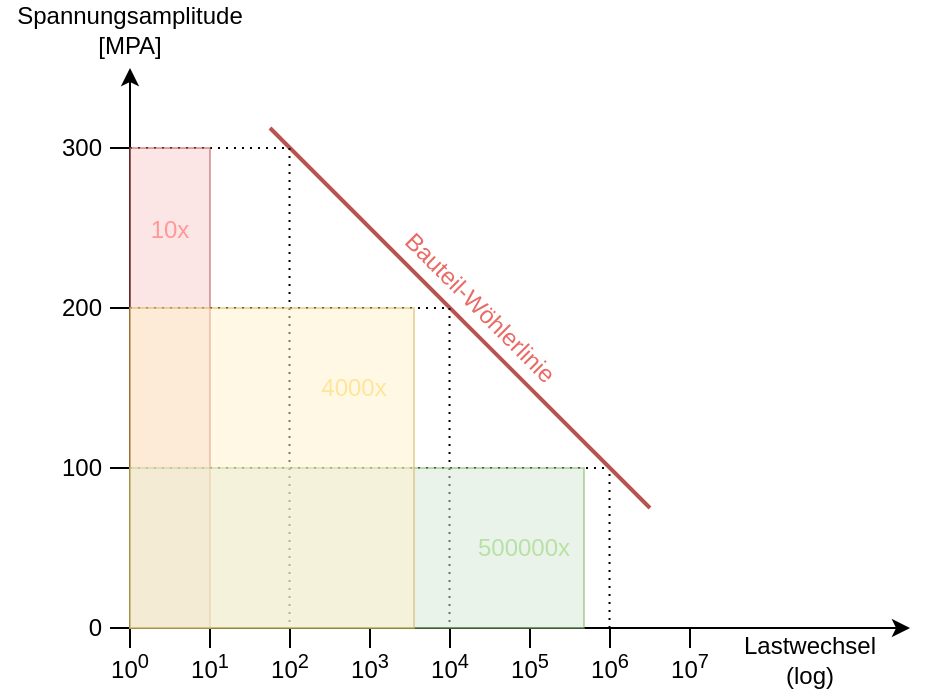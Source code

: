 <mxfile version="24.2.5" type="device">
  <diagram name="Seite-1" id="HLHpH_ou4ANuys2L_7Qh">
    <mxGraphModel dx="988" dy="592" grid="1" gridSize="10" guides="1" tooltips="1" connect="1" arrows="1" fold="1" page="1" pageScale="1" pageWidth="827" pageHeight="1169" math="0" shadow="0">
      <root>
        <mxCell id="0" />
        <mxCell id="1" parent="0" />
        <mxCell id="vn1dnEoQ3g9eWZXEqQMI-1" value="" style="endArrow=none;html=1;rounded=0;" edge="1" parent="1">
          <mxGeometry width="50" height="50" relative="1" as="geometry">
            <mxPoint x="280" y="650" as="sourcePoint" />
            <mxPoint x="280" y="640" as="targetPoint" />
          </mxGeometry>
        </mxCell>
        <mxCell id="vn1dnEoQ3g9eWZXEqQMI-2" value="" style="endArrow=none;html=1;rounded=0;fillColor=#f8cecc;strokeColor=#b85450;strokeWidth=2;" edge="1" parent="1">
          <mxGeometry width="50" height="50" relative="1" as="geometry">
            <mxPoint x="270" y="390" as="sourcePoint" />
            <mxPoint x="460" y="580" as="targetPoint" />
          </mxGeometry>
        </mxCell>
        <mxCell id="vn1dnEoQ3g9eWZXEqQMI-3" value="" style="endArrow=classic;html=1;rounded=0;" edge="1" parent="1">
          <mxGeometry width="50" height="50" relative="1" as="geometry">
            <mxPoint x="200" y="640" as="sourcePoint" />
            <mxPoint x="590" y="640" as="targetPoint" />
          </mxGeometry>
        </mxCell>
        <mxCell id="vn1dnEoQ3g9eWZXEqQMI-4" value="" style="endArrow=classic;html=1;rounded=0;" edge="1" parent="1">
          <mxGeometry width="50" height="50" relative="1" as="geometry">
            <mxPoint x="200" y="650" as="sourcePoint" />
            <mxPoint x="200" y="360" as="targetPoint" />
          </mxGeometry>
        </mxCell>
        <mxCell id="vn1dnEoQ3g9eWZXEqQMI-6" value="" style="endArrow=none;html=1;rounded=0;" edge="1" parent="1">
          <mxGeometry width="50" height="50" relative="1" as="geometry">
            <mxPoint x="240" y="650" as="sourcePoint" />
            <mxPoint x="240" y="640" as="targetPoint" />
          </mxGeometry>
        </mxCell>
        <mxCell id="vn1dnEoQ3g9eWZXEqQMI-7" value="" style="endArrow=none;html=1;rounded=0;" edge="1" parent="1">
          <mxGeometry width="50" height="50" relative="1" as="geometry">
            <mxPoint x="320" y="650" as="sourcePoint" />
            <mxPoint x="320" y="640" as="targetPoint" />
          </mxGeometry>
        </mxCell>
        <mxCell id="vn1dnEoQ3g9eWZXEqQMI-8" value="" style="endArrow=none;html=1;rounded=0;" edge="1" parent="1">
          <mxGeometry width="50" height="50" relative="1" as="geometry">
            <mxPoint x="360" y="650" as="sourcePoint" />
            <mxPoint x="360" y="640" as="targetPoint" />
          </mxGeometry>
        </mxCell>
        <mxCell id="vn1dnEoQ3g9eWZXEqQMI-9" value="10&lt;sup&gt;4&lt;/sup&gt;" style="text;html=1;align=center;verticalAlign=middle;whiteSpace=wrap;rounded=0;" vertex="1" parent="1">
          <mxGeometry x="330" y="644" width="60" height="30" as="geometry" />
        </mxCell>
        <mxCell id="vn1dnEoQ3g9eWZXEqQMI-10" value="10&lt;sup&gt;3&lt;/sup&gt;" style="text;html=1;align=center;verticalAlign=middle;whiteSpace=wrap;rounded=0;" vertex="1" parent="1">
          <mxGeometry x="290" y="644" width="60" height="30" as="geometry" />
        </mxCell>
        <mxCell id="vn1dnEoQ3g9eWZXEqQMI-11" value="10&lt;sup&gt;2&lt;/sup&gt;" style="text;html=1;align=center;verticalAlign=middle;whiteSpace=wrap;rounded=0;" vertex="1" parent="1">
          <mxGeometry x="250" y="644" width="60" height="30" as="geometry" />
        </mxCell>
        <mxCell id="vn1dnEoQ3g9eWZXEqQMI-12" value="10&lt;sup&gt;1&lt;/sup&gt;" style="text;html=1;align=center;verticalAlign=middle;whiteSpace=wrap;rounded=0;" vertex="1" parent="1">
          <mxGeometry x="210" y="644" width="60" height="30" as="geometry" />
        </mxCell>
        <mxCell id="vn1dnEoQ3g9eWZXEqQMI-13" value="10&lt;sup&gt;0&lt;/sup&gt;" style="text;html=1;align=center;verticalAlign=middle;whiteSpace=wrap;rounded=0;" vertex="1" parent="1">
          <mxGeometry x="170" y="644" width="60" height="30" as="geometry" />
        </mxCell>
        <mxCell id="vn1dnEoQ3g9eWZXEqQMI-14" value="Lastwechsel (log)" style="text;html=1;align=center;verticalAlign=middle;whiteSpace=wrap;rounded=0;" vertex="1" parent="1">
          <mxGeometry x="510" y="641" width="60" height="30" as="geometry" />
        </mxCell>
        <mxCell id="vn1dnEoQ3g9eWZXEqQMI-15" value="" style="endArrow=none;html=1;rounded=0;" edge="1" parent="1">
          <mxGeometry width="50" height="50" relative="1" as="geometry">
            <mxPoint x="400" y="650" as="sourcePoint" />
            <mxPoint x="400" y="640" as="targetPoint" />
          </mxGeometry>
        </mxCell>
        <mxCell id="vn1dnEoQ3g9eWZXEqQMI-16" value="" style="endArrow=none;html=1;rounded=0;" edge="1" parent="1">
          <mxGeometry width="50" height="50" relative="1" as="geometry">
            <mxPoint x="440" y="650" as="sourcePoint" />
            <mxPoint x="440" y="640" as="targetPoint" />
          </mxGeometry>
        </mxCell>
        <mxCell id="vn1dnEoQ3g9eWZXEqQMI-17" value="" style="endArrow=none;html=1;rounded=0;" edge="1" parent="1">
          <mxGeometry width="50" height="50" relative="1" as="geometry">
            <mxPoint x="480" y="650" as="sourcePoint" />
            <mxPoint x="480" y="640" as="targetPoint" />
          </mxGeometry>
        </mxCell>
        <mxCell id="vn1dnEoQ3g9eWZXEqQMI-18" value="10&lt;sup&gt;5&lt;/sup&gt;" style="text;html=1;align=center;verticalAlign=middle;whiteSpace=wrap;rounded=0;" vertex="1" parent="1">
          <mxGeometry x="370" y="644" width="60" height="30" as="geometry" />
        </mxCell>
        <mxCell id="vn1dnEoQ3g9eWZXEqQMI-19" value="10&lt;sup&gt;6&lt;/sup&gt;" style="text;html=1;align=center;verticalAlign=middle;whiteSpace=wrap;rounded=0;" vertex="1" parent="1">
          <mxGeometry x="410" y="644" width="60" height="30" as="geometry" />
        </mxCell>
        <mxCell id="vn1dnEoQ3g9eWZXEqQMI-20" value="10&lt;sup&gt;7&lt;/sup&gt;" style="text;html=1;align=center;verticalAlign=middle;whiteSpace=wrap;rounded=0;" vertex="1" parent="1">
          <mxGeometry x="450" y="644" width="60" height="30" as="geometry" />
        </mxCell>
        <mxCell id="vn1dnEoQ3g9eWZXEqQMI-24" value="Spannungsamplitude [MPA]" style="text;html=1;align=center;verticalAlign=middle;whiteSpace=wrap;rounded=0;rotation=0;" vertex="1" parent="1">
          <mxGeometry x="135" y="326" width="130" height="30" as="geometry" />
        </mxCell>
        <mxCell id="vn1dnEoQ3g9eWZXEqQMI-25" value="" style="endArrow=none;dashed=1;html=1;dashPattern=1 3;strokeWidth=1;rounded=0;" edge="1" parent="1">
          <mxGeometry width="50" height="50" relative="1" as="geometry">
            <mxPoint x="200" y="560" as="sourcePoint" />
            <mxPoint x="440" y="560" as="targetPoint" />
          </mxGeometry>
        </mxCell>
        <mxCell id="vn1dnEoQ3g9eWZXEqQMI-26" value="" style="endArrow=none;dashed=1;html=1;dashPattern=1 3;strokeWidth=1;rounded=0;" edge="1" parent="1">
          <mxGeometry width="50" height="50" relative="1" as="geometry">
            <mxPoint x="439.76" y="563" as="sourcePoint" />
            <mxPoint x="439.76" y="643" as="targetPoint" />
          </mxGeometry>
        </mxCell>
        <mxCell id="vn1dnEoQ3g9eWZXEqQMI-27" value="" style="endArrow=none;dashed=1;html=1;dashPattern=1 3;strokeWidth=1;rounded=0;" edge="1" parent="1">
          <mxGeometry width="50" height="50" relative="1" as="geometry">
            <mxPoint x="200" y="480" as="sourcePoint" />
            <mxPoint x="360" y="480" as="targetPoint" />
          </mxGeometry>
        </mxCell>
        <mxCell id="vn1dnEoQ3g9eWZXEqQMI-28" value="" style="endArrow=none;dashed=1;html=1;dashPattern=1 3;strokeWidth=1;rounded=0;" edge="1" parent="1">
          <mxGeometry width="50" height="50" relative="1" as="geometry">
            <mxPoint x="200" y="400" as="sourcePoint" />
            <mxPoint x="280" y="400" as="targetPoint" />
          </mxGeometry>
        </mxCell>
        <mxCell id="vn1dnEoQ3g9eWZXEqQMI-29" value="0" style="text;html=1;align=right;verticalAlign=middle;whiteSpace=wrap;rounded=0;" vertex="1" parent="1">
          <mxGeometry x="148" y="625" width="40" height="30" as="geometry" />
        </mxCell>
        <mxCell id="vn1dnEoQ3g9eWZXEqQMI-30" value="" style="endArrow=none;html=1;rounded=0;" edge="1" parent="1">
          <mxGeometry width="50" height="50" relative="1" as="geometry">
            <mxPoint x="190" y="560" as="sourcePoint" />
            <mxPoint x="200" y="560" as="targetPoint" />
          </mxGeometry>
        </mxCell>
        <mxCell id="vn1dnEoQ3g9eWZXEqQMI-33" value="" style="endArrow=none;html=1;rounded=0;" edge="1" parent="1">
          <mxGeometry width="50" height="50" relative="1" as="geometry">
            <mxPoint x="190" y="480" as="sourcePoint" />
            <mxPoint x="200" y="480" as="targetPoint" />
          </mxGeometry>
        </mxCell>
        <mxCell id="vn1dnEoQ3g9eWZXEqQMI-34" value="" style="endArrow=none;html=1;rounded=0;" edge="1" parent="1">
          <mxGeometry width="50" height="50" relative="1" as="geometry">
            <mxPoint x="190" y="400" as="sourcePoint" />
            <mxPoint x="200" y="400" as="targetPoint" />
          </mxGeometry>
        </mxCell>
        <mxCell id="vn1dnEoQ3g9eWZXEqQMI-35" value="200" style="text;html=1;align=right;verticalAlign=middle;whiteSpace=wrap;rounded=0;" vertex="1" parent="1">
          <mxGeometry x="148" y="465" width="40" height="30" as="geometry" />
        </mxCell>
        <mxCell id="vn1dnEoQ3g9eWZXEqQMI-36" value="300" style="text;html=1;align=right;verticalAlign=middle;whiteSpace=wrap;rounded=0;" vertex="1" parent="1">
          <mxGeometry x="148" y="385" width="40" height="30" as="geometry" />
        </mxCell>
        <mxCell id="vn1dnEoQ3g9eWZXEqQMI-37" value="" style="endArrow=none;dashed=1;html=1;dashPattern=1 3;strokeWidth=1;rounded=0;" edge="1" parent="1">
          <mxGeometry width="50" height="50" relative="1" as="geometry">
            <mxPoint x="359.76" y="480" as="sourcePoint" />
            <mxPoint x="359.76" y="640" as="targetPoint" />
          </mxGeometry>
        </mxCell>
        <mxCell id="vn1dnEoQ3g9eWZXEqQMI-38" value="" style="endArrow=none;dashed=1;html=1;dashPattern=1 3;strokeWidth=1;rounded=0;" edge="1" parent="1">
          <mxGeometry width="50" height="50" relative="1" as="geometry">
            <mxPoint x="279.76" y="400" as="sourcePoint" />
            <mxPoint x="279.76" y="640" as="targetPoint" />
          </mxGeometry>
        </mxCell>
        <mxCell id="vn1dnEoQ3g9eWZXEqQMI-39" value="Bauteil-Wöhlerlinie" style="text;html=1;align=center;verticalAlign=middle;whiteSpace=wrap;rounded=0;fillColor=none;strokeColor=none;fontColor=#EA6B66;rotation=45;" vertex="1" parent="1">
          <mxGeometry x="310" y="465" width="130" height="30" as="geometry" />
        </mxCell>
        <mxCell id="vn1dnEoQ3g9eWZXEqQMI-40" value="100" style="text;html=1;align=right;verticalAlign=middle;whiteSpace=wrap;rounded=0;" vertex="1" parent="1">
          <mxGeometry x="148" y="545" width="40" height="30" as="geometry" />
        </mxCell>
        <mxCell id="vn1dnEoQ3g9eWZXEqQMI-41" value="" style="endArrow=none;html=1;rounded=0;" edge="1" parent="1">
          <mxGeometry width="50" height="50" relative="1" as="geometry">
            <mxPoint x="190" y="640" as="sourcePoint" />
            <mxPoint x="200" y="640" as="targetPoint" />
          </mxGeometry>
        </mxCell>
        <mxCell id="vn1dnEoQ3g9eWZXEqQMI-42" value="" style="rounded=0;whiteSpace=wrap;html=1;strokeColor=#b85450;opacity=50;fillColor=#f8cecc;" vertex="1" parent="1">
          <mxGeometry x="200" y="400" width="40" height="240" as="geometry" />
        </mxCell>
        <mxCell id="vn1dnEoQ3g9eWZXEqQMI-44" value="" style="rounded=0;whiteSpace=wrap;html=1;strokeColor=#82b366;opacity=50;fillColor=#d5e8d4;" vertex="1" parent="1">
          <mxGeometry x="200" y="560" width="227" height="80" as="geometry" />
        </mxCell>
        <mxCell id="vn1dnEoQ3g9eWZXEqQMI-45" value="" style="rounded=0;whiteSpace=wrap;html=1;strokeColor=#d6b656;opacity=50;fillColor=#fff2cc;" vertex="1" parent="1">
          <mxGeometry x="200" y="480" width="142" height="160" as="geometry" />
        </mxCell>
        <mxCell id="vn1dnEoQ3g9eWZXEqQMI-46" value="10x" style="text;html=1;align=center;verticalAlign=middle;whiteSpace=wrap;rounded=0;fillColor=none;strokeColor=none;fontColor=#FF9999;" vertex="1" parent="1">
          <mxGeometry x="190" y="426" width="60" height="30" as="geometry" />
        </mxCell>
        <mxCell id="vn1dnEoQ3g9eWZXEqQMI-47" value="4000x" style="text;html=1;align=center;verticalAlign=middle;whiteSpace=wrap;rounded=0;fontColor=#FFE599;" vertex="1" parent="1">
          <mxGeometry x="282" y="505" width="60" height="30" as="geometry" />
        </mxCell>
        <mxCell id="vn1dnEoQ3g9eWZXEqQMI-48" value="500000x" style="text;html=1;align=center;verticalAlign=middle;whiteSpace=wrap;rounded=0;fontColor=#B9E0A5;" vertex="1" parent="1">
          <mxGeometry x="367" y="585" width="60" height="30" as="geometry" />
        </mxCell>
      </root>
    </mxGraphModel>
  </diagram>
</mxfile>
